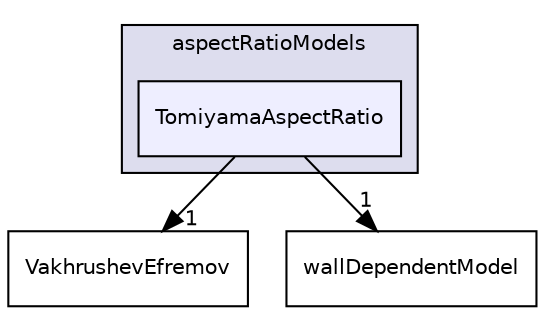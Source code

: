 digraph "TomiyamaAspectRatio" {
  bgcolor=transparent;
  compound=true
  node [ fontsize="10", fontname="Helvetica"];
  edge [ labelfontsize="10", labelfontname="Helvetica"];
  subgraph clusterdir_59d90556c1e3b97d9ebc5928eb1b9511 {
    graph [ bgcolor="#ddddee", pencolor="black", label="aspectRatioModels" fontname="Helvetica", fontsize="10", URL="dir_59d90556c1e3b97d9ebc5928eb1b9511.html"]
  dir_392713a651c03d26e7715372f21bbd7a [shape=box, label="TomiyamaAspectRatio", style="filled", fillcolor="#eeeeff", pencolor="black", URL="dir_392713a651c03d26e7715372f21bbd7a.html"];
  }
  dir_867229523d1829e2dc8c1c7b3970daa6 [shape=box label="VakhrushevEfremov" URL="dir_867229523d1829e2dc8c1c7b3970daa6.html"];
  dir_c87ebd68b8c9cebbee78253a22e7f57c [shape=box label="wallDependentModel" URL="dir_c87ebd68b8c9cebbee78253a22e7f57c.html"];
  dir_392713a651c03d26e7715372f21bbd7a->dir_867229523d1829e2dc8c1c7b3970daa6 [headlabel="1", labeldistance=1.5 headhref="dir_000196_000209.html"];
  dir_392713a651c03d26e7715372f21bbd7a->dir_c87ebd68b8c9cebbee78253a22e7f57c [headlabel="1", labeldistance=1.5 headhref="dir_000196_000212.html"];
}
